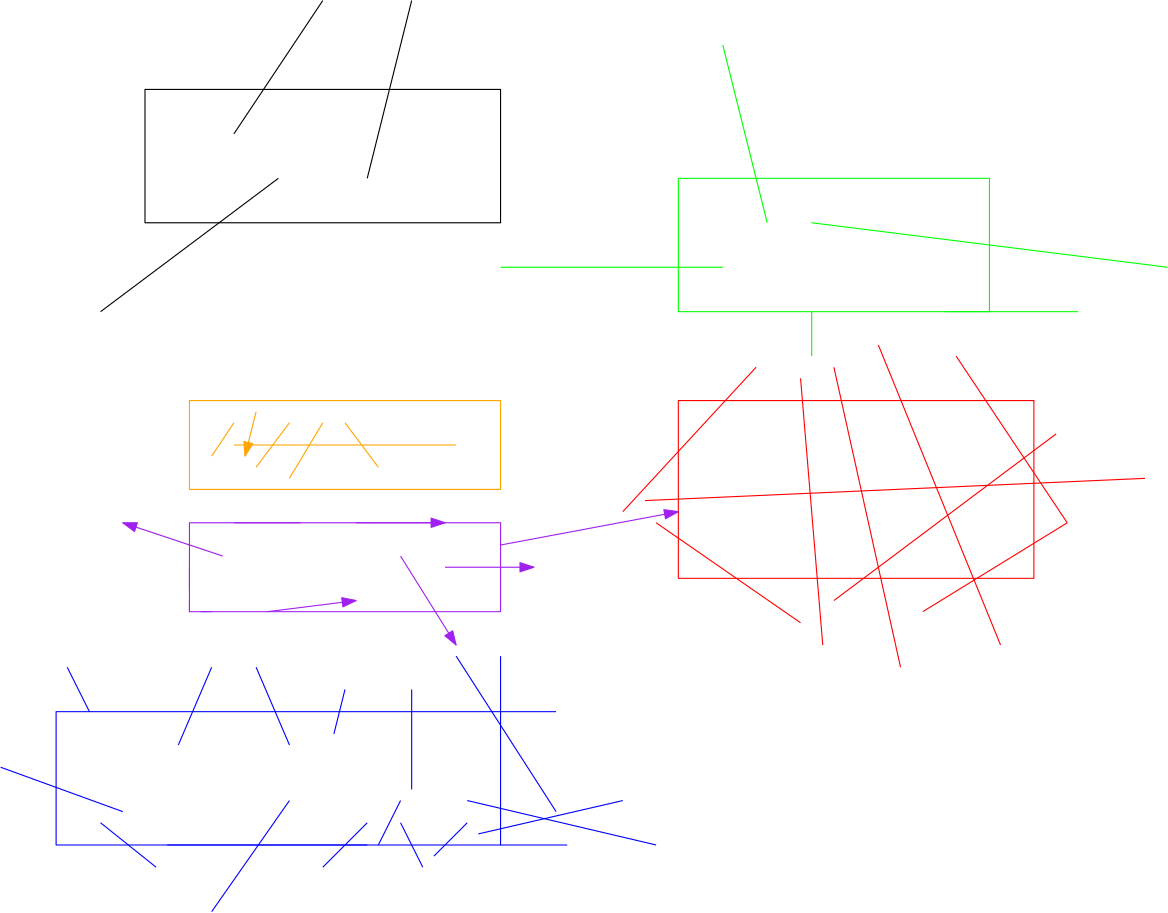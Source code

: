 <?xml version="1.0"?>
<!DOCTYPE ipe SYSTEM "ipe.dtd">
<ipe version="70218" creator="Ipe 7.2.23">
<info created="D:20211120194147" modified="D:20211120203225"/>
<ipestyle name="basic">
<symbol name="arrow/arc(spx)">
<path stroke="sym-stroke" fill="sym-stroke" pen="sym-pen">
0 0 m
-1 0.333 l
-1 -0.333 l
h
</path>
</symbol>
<symbol name="arrow/farc(spx)">
<path stroke="sym-stroke" fill="white" pen="sym-pen">
0 0 m
-1 0.333 l
-1 -0.333 l
h
</path>
</symbol>
<symbol name="arrow/ptarc(spx)">
<path stroke="sym-stroke" fill="sym-stroke" pen="sym-pen">
0 0 m
-1 0.333 l
-0.8 0 l
-1 -0.333 l
h
</path>
</symbol>
<symbol name="arrow/fptarc(spx)">
<path stroke="sym-stroke" fill="white" pen="sym-pen">
0 0 m
-1 0.333 l
-0.8 0 l
-1 -0.333 l
h
</path>
</symbol>
<symbol name="mark/circle(sx)" transformations="translations">
<path fill="sym-stroke">
0.6 0 0 0.6 0 0 e
0.4 0 0 0.4 0 0 e
</path>
</symbol>
<symbol name="mark/disk(sx)" transformations="translations">
<path fill="sym-stroke">
0.6 0 0 0.6 0 0 e
</path>
</symbol>
<symbol name="mark/fdisk(sfx)" transformations="translations">
<group>
<path fill="sym-fill">
0.5 0 0 0.5 0 0 e
</path>
<path fill="sym-stroke" fillrule="eofill">
0.6 0 0 0.6 0 0 e
0.4 0 0 0.4 0 0 e
</path>
</group>
</symbol>
<symbol name="mark/box(sx)" transformations="translations">
<path fill="sym-stroke" fillrule="eofill">
-0.6 -0.6 m
0.6 -0.6 l
0.6 0.6 l
-0.6 0.6 l
h
-0.4 -0.4 m
0.4 -0.4 l
0.4 0.4 l
-0.4 0.4 l
h
</path>
</symbol>
<symbol name="mark/square(sx)" transformations="translations">
<path fill="sym-stroke">
-0.6 -0.6 m
0.6 -0.6 l
0.6 0.6 l
-0.6 0.6 l
h
</path>
</symbol>
<symbol name="mark/fsquare(sfx)" transformations="translations">
<group>
<path fill="sym-fill">
-0.5 -0.5 m
0.5 -0.5 l
0.5 0.5 l
-0.5 0.5 l
h
</path>
<path fill="sym-stroke" fillrule="eofill">
-0.6 -0.6 m
0.6 -0.6 l
0.6 0.6 l
-0.6 0.6 l
h
-0.4 -0.4 m
0.4 -0.4 l
0.4 0.4 l
-0.4 0.4 l
h
</path>
</group>
</symbol>
<symbol name="mark/cross(sx)" transformations="translations">
<group>
<path fill="sym-stroke">
-0.43 -0.57 m
0.57 0.43 l
0.43 0.57 l
-0.57 -0.43 l
h
</path>
<path fill="sym-stroke">
-0.43 0.57 m
0.57 -0.43 l
0.43 -0.57 l
-0.57 0.43 l
h
</path>
</group>
</symbol>
<symbol name="arrow/fnormal(spx)">
<path stroke="sym-stroke" fill="white" pen="sym-pen">
0 0 m
-1 0.333 l
-1 -0.333 l
h
</path>
</symbol>
<symbol name="arrow/pointed(spx)">
<path stroke="sym-stroke" fill="sym-stroke" pen="sym-pen">
0 0 m
-1 0.333 l
-0.8 0 l
-1 -0.333 l
h
</path>
</symbol>
<symbol name="arrow/fpointed(spx)">
<path stroke="sym-stroke" fill="white" pen="sym-pen">
0 0 m
-1 0.333 l
-0.8 0 l
-1 -0.333 l
h
</path>
</symbol>
<symbol name="arrow/linear(spx)">
<path stroke="sym-stroke" pen="sym-pen">
-1 0.333 m
0 0 l
-1 -0.333 l
</path>
</symbol>
<symbol name="arrow/fdouble(spx)">
<path stroke="sym-stroke" fill="white" pen="sym-pen">
0 0 m
-1 0.333 l
-1 -0.333 l
h
-1 0 m
-2 0.333 l
-2 -0.333 l
h
</path>
</symbol>
<symbol name="arrow/double(spx)">
<path stroke="sym-stroke" fill="sym-stroke" pen="sym-pen">
0 0 m
-1 0.333 l
-1 -0.333 l
h
-1 0 m
-2 0.333 l
-2 -0.333 l
h
</path>
</symbol>
<symbol name="arrow/mid-normal(spx)">
<path stroke="sym-stroke" fill="sym-stroke" pen="sym-pen">
0.5 0 m
-0.5 0.333 l
-0.5 -0.333 l
h
</path>
</symbol>
<symbol name="arrow/mid-fnormal(spx)">
<path stroke="sym-stroke" fill="white" pen="sym-pen">
0.5 0 m
-0.5 0.333 l
-0.5 -0.333 l
h
</path>
</symbol>
<symbol name="arrow/mid-pointed(spx)">
<path stroke="sym-stroke" fill="sym-stroke" pen="sym-pen">
0.5 0 m
-0.5 0.333 l
-0.3 0 l
-0.5 -0.333 l
h
</path>
</symbol>
<symbol name="arrow/mid-fpointed(spx)">
<path stroke="sym-stroke" fill="white" pen="sym-pen">
0.5 0 m
-0.5 0.333 l
-0.3 0 l
-0.5 -0.333 l
h
</path>
</symbol>
<symbol name="arrow/mid-double(spx)">
<path stroke="sym-stroke" fill="sym-stroke" pen="sym-pen">
1 0 m
0 0.333 l
0 -0.333 l
h
0 0 m
-1 0.333 l
-1 -0.333 l
h
</path>
</symbol>
<symbol name="arrow/mid-fdouble(spx)">
<path stroke="sym-stroke" fill="white" pen="sym-pen">
1 0 m
0 0.333 l
0 -0.333 l
h
0 0 m
-1 0.333 l
-1 -0.333 l
h
</path>
</symbol>
<anglesize name="22.5 deg" value="22.5"/>
<anglesize name="30 deg" value="30"/>
<anglesize name="45 deg" value="45"/>
<anglesize name="60 deg" value="60"/>
<anglesize name="90 deg" value="90"/>
<arrowsize name="large" value="10"/>
<arrowsize name="small" value="5"/>
<arrowsize name="tiny" value="3"/>
<color name="blue" value="0 0 1"/>
<color name="brown" value="0.647 0.165 0.165"/>
<color name="darkblue" value="0 0 0.545"/>
<color name="darkcyan" value="0 0.545 0.545"/>
<color name="darkgray" value="0.663"/>
<color name="darkgreen" value="0 0.392 0"/>
<color name="darkmagenta" value="0.545 0 0.545"/>
<color name="darkorange" value="1 0.549 0"/>
<color name="darkred" value="0.545 0 0"/>
<color name="gold" value="1 0.843 0"/>
<color name="gray" value="0.745"/>
<color name="green" value="0 1 0"/>
<color name="lightblue" value="0.678 0.847 0.902"/>
<color name="lightcyan" value="0.878 1 1"/>
<color name="lightgray" value="0.827"/>
<color name="lightgreen" value="0.565 0.933 0.565"/>
<color name="lightyellow" value="1 1 0.878"/>
<color name="navy" value="0 0 0.502"/>
<color name="orange" value="1 0.647 0"/>
<color name="pink" value="1 0.753 0.796"/>
<color name="purple" value="0.627 0.125 0.941"/>
<color name="red" value="1 0 0"/>
<color name="seagreen" value="0.18 0.545 0.341"/>
<color name="turquoise" value="0.251 0.878 0.816"/>
<color name="violet" value="0.933 0.51 0.933"/>
<color name="yellow" value="1 1 0"/>
<dashstyle name="dash dot dotted" value="[4 2 1 2 1 2] 0"/>
<dashstyle name="dash dotted" value="[4 2 1 2] 0"/>
<dashstyle name="dashed" value="[4] 0"/>
<dashstyle name="dotted" value="[1 3] 0"/>
<gridsize name="10 pts (~3.5 mm)" value="10"/>
<gridsize name="14 pts (~5 mm)" value="14"/>
<gridsize name="16 pts (~6 mm)" value="16"/>
<gridsize name="20 pts (~7 mm)" value="20"/>
<gridsize name="28 pts (~10 mm)" value="28"/>
<gridsize name="32 pts (~12 mm)" value="32"/>
<gridsize name="4 pts" value="4"/>
<gridsize name="56 pts (~20 mm)" value="56"/>
<gridsize name="8 pts (~3 mm)" value="8"/>
<opacity name="10%" value="0.1"/>
<opacity name="30%" value="0.3"/>
<opacity name="50%" value="0.5"/>
<opacity name="75%" value="0.75"/>
<pen name="fat" value="1.2"/>
<pen name="heavier" value="0.8"/>
<pen name="ultrafat" value="2"/>
<symbolsize name="large" value="5"/>
<symbolsize name="small" value="2"/>
<symbolsize name="tiny" value="1.1"/>
<textsize name="Huge" value="\Huge"/>
<textsize name="LARGE" value="\LARGE"/>
<textsize name="Large" value="\Large"/>
<textsize name="footnote" value="\footnotesize"/>
<textsize name="huge" value="\huge"/>
<textsize name="large" value="\large"/>
<textsize name="small" value="\small"/>
<textsize name="tiny" value="\tiny"/>
<textstyle name="center" begin="\begin{center}" end="\end{center}"/>
<textstyle name="item" begin="\begin{itemize}\item{}" end="\end{itemize}"/>
<textstyle name="itemize" begin="\begin{itemize}" end="\end{itemize}"/>
<tiling name="falling" angle="-60" step="4" width="1"/>
<tiling name="rising" angle="30" step="4" width="1"/>
</ipestyle>
<ipestyle name="frank">
<arrowsize name="huge" value="10"/>
<arrowsize name="large" value="8"/>
<arrowsize name="normal" value="5"/>
<arrowsize name="small" value="3"/>
<arrowsize name="tiny" value="1"/>
<dashstyle name="dash dot dotted" value="[4 2 1 2 1 2] 0"/>
<dashstyle name="dash dotted" value="[4 2 1 2] 0"/>
<dashstyle name="dashed" value="[2 2] 0"/>
<dashstyle name="dotted" value="[0.5 1] 0"/>
<gridsize name="1 pts" value="1"/>
<gridsize name="2 pts" value="2"/>
</ipestyle>
<ipestyle name="opacities">
<opacity name="10%" value="0.1"/>
<opacity name="20%" value="0.2"/>
<opacity name="30%" value="0.3"/>
<opacity name="40%" value="0.4"/>
<opacity name="50%" value="0.5"/>
<opacity name="60%" value="0.6"/>
<opacity name="70%" value="0.7"/>
<opacity name="80%" value="0.8"/>
<opacity name="90%" value="0.9"/>
</ipestyle>
<page>
<layer name="alpha"/>
<layer name="cross"/>
<layer name="contain"/>
<layer name="endpoint"/>
<layer name="beta"/>
<layer name="closedonly"/>
<view layers="alpha cross contain endpoint beta closedonly" active="closedonly"/>
<path layer="alpha" stroke="black">
128 736 m
128 688 l
256 688 l
256 736 l
h
</path>
<path stroke="green">
320 704 m
320 656 l
432 656 l
432 704 l
h
</path>
<path stroke="orange">
144 624 m
144 592 l
256 592 l
256 624 l
h
</path>
<path stroke="red">
320 624 m
320 560 l
448 560 l
448 624 l
h
</path>
<path stroke="blue">
96 512 m
96 464 l
256 464 l
256 512 l
h
</path>
<path layer="endpoint" stroke="black">
160 720 m
192 768 l
</path>
<path stroke="black">
224 768 m
208 704 l
</path>
<path stroke="black">
176 704 m
112 656 l
</path>
<path stroke="green">
368 688 m
496 672 l
</path>
<path stroke="green">
336 672 m
256 672 l
</path>
<path stroke="green">
336 752 m
352 688 l
</path>
<path stroke="green">
368 656 m
368 640 l
</path>
<path stroke="green">
416 656 m
464 656 l
</path>
<path layer="contain" stroke="orange">
160 608 m
240 608 l
</path>
<path stroke="orange">
180 616 m
168 600 l
</path>
<path stroke="orange">
200 616 m
212 600 l
</path>
<path stroke="orange">
180 596 m
192 616 l
</path>
<path stroke="orange">
160 616 m
152 604 l
</path>
<path layer="cross" stroke="red">
348 636 m
300 584 l
</path>
<path stroke="red">
312 580 m
364 544 l
</path>
<path stroke="red">
436 536 m
392 644 l
</path>
<path stroke="red">
376 636 m
400 528 l
</path>
<path stroke="red">
308 588 m
488 596 l
</path>
<path stroke="red">
460 580 m
408 548 l
</path>
<path stroke="red">
420 640 m
460 580 l
</path>
<path stroke="red">
456 612 m
376 552 l
</path>
<path stroke="red">
364 632 m
372 536 l
</path>
<path layer="beta" matrix="1 0 0 1 96 -16" stroke="blue">
152 484 m
204 496 l
</path>
<path matrix="1 0 0 1 92 -20" stroke="blue">
128 500 m
120 484 l
</path>
<path matrix="1 0 0 1 96 -16" stroke="blue">
148 496 m
216 480 l
</path>
<path stroke="blue">
240 532 m
276 476 l
</path>
<path stroke="blue">
224 520 m
224 484 l
</path>
<path stroke="blue">
180 480 m
152 440 l
</path>
<path stroke="blue">
136 464 m
208 464 l
</path>
<path stroke="blue">
256 464 m
280 464 l
</path>
<path stroke="blue">
256 512 m
256 532 l
</path>
<path stroke="blue">
256 512 m
276 512 l
</path>
<path stroke="blue">
152 528 m
140 500 l
</path>
<path stroke="blue">
120 476 m
76 492 l
</path>
<path stroke="blue">
112 472 m
132 456 l
</path>
<path matrix="1 0 0 1 96 -16" stroke="blue">
136 476 m
148 488 l
</path>
<path stroke="blue">
220 472 m
228 456 l
</path>
<path stroke="blue">
208 472 m
192 456 l
</path>
<path stroke="blue">
196 504 m
200 520 l
</path>
<path stroke="blue">
168 528 m
180 500 l
</path>
<path stroke="blue">
100 528 m
108 512 l
</path>
<path layer="closedonly" matrix="1 0 0 1 0 -44" stroke="purple">
144 624 m
144 592 l
256 592 l
256 624 l
h
</path>
<path matrix="1 0 0 1 0 -44" stroke="purple">
160 624 m
184 624 l
</path>
<path matrix="1 0 0 1 0 -44" stroke="purple">
144 608 m
144 600 l
</path>
<path matrix="1 0 0 1 0 -44" stroke="purple">
144 596 m
144 592 l
</path>
<path matrix="1 0 0 1 0 -44" stroke="purple">
148 592 m
152 592 l
</path>
<path stroke="purple" arrow="normal/normal">
204 580 m
236 580 l
</path>
<path matrix="1 0 0 1 0 -12" stroke="purple" arrow="normal/normal">
172 560 m
204 564 l
</path>
<path stroke="purple" arrow="normal/normal">
220 568 m
240 536 l
</path>
<path stroke="purple" arrow="normal/normal">
236 564 m
268 564 l
</path>
<path matrix="1 0 0 1 4 48" stroke="orange" arrow="normal/normal">
164 572 m
160 556 l
</path>
<path stroke="purple" arrow="normal/normal">
156 568 m
120 580 l
</path>
<path stroke="purple" arrow="normal/normal">
256 572 m
320 584 l
</path>
</page>
</ipe>
